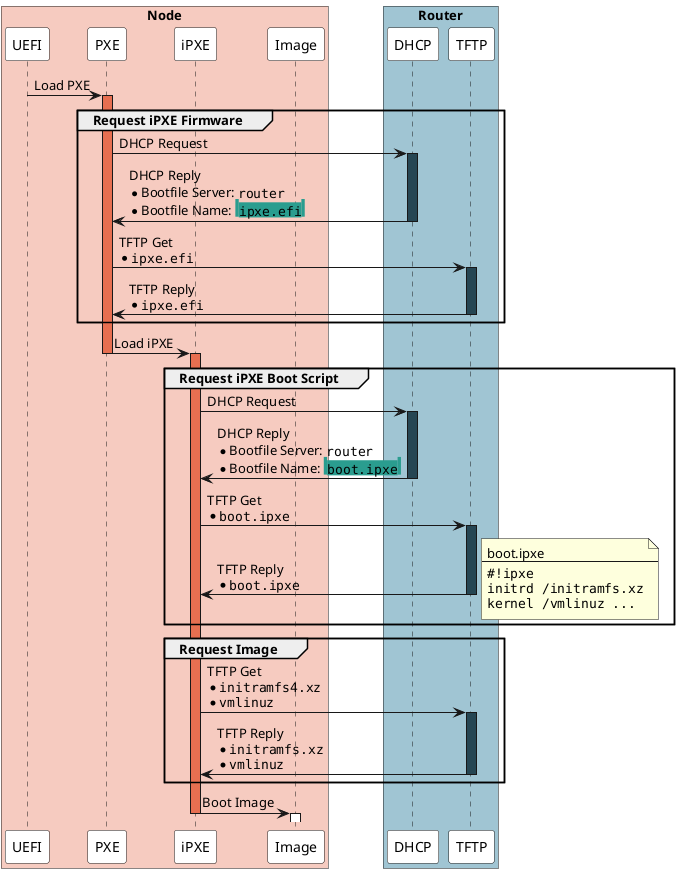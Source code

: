 @startuml network-boot-sequence

box "Node" #F6CBC0
participant "UEFI" as uefi #FFF
participant "PXE" as pxe #FFF
participant "iPXE" as ipxe #FFF
participant "Image" as image #FFF
end box

box "Router" #A0C5D3
participant "DHCP" as dhcp #FFF
participant "TFTP" as tftp #FFF
end box

uefi -> pxe : Load PXE

activate pxe #E76F51

group Request iPXE Firmware
pxe -> dhcp : DHCP Request
activate dhcp #264653
dhcp -> pxe : DHCP Reply\n* Bootfile Server: ""router""\n* Bootfile Name: <back:#2A9D8F> ""ipxe.efi"" </back>
deactivate dhcp
pxe -> tftp : TFTP Get\n* ""ipxe.efi""
activate tftp #264653
tftp -> pxe : TFTP Reply\n* ""ipxe.efi""
deactivate tftp
end

pxe -> ipxe : Load iPXE

deactivate pxe
activate ipxe #E76F51

group Request iPXE Boot Script
ipxe -> dhcp : DHCP Request
activate dhcp #264653
dhcp -> ipxe : DHCP Reply\n* Bootfile Server: ""router""\n* Bootfile Name: <back:#2A9D8F> ""boot.ipxe"" </back>
deactivate dhcp
ipxe -> tftp : TFTP Get\n* ""boot.ipxe""
activate tftp #264653
tftp -> ipxe : TFTP Reply\n* ""boot.ipxe""
note right
boot.ipxe
---
""#!ipxe""
""initrd /initramfs.xz""
""kernel /vmlinuz ...""
end note
deactivate tftp
end

group Request Image
ipxe -> tftp : TFTP Get\n* ""initramfs4.xz""\n* ""vmlinuz""
activate tftp #264653
tftp -> ipxe : TFTP Reply\n* ""initramfs.xz""\n* ""vmlinuz""
deactivate tftp
end

ipxe -> image: Boot Image

deactivate ipxe
activate image

@enduml
